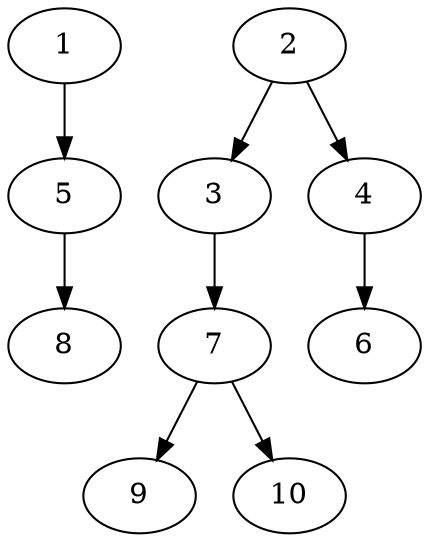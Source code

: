 // DAG automatically generated by daggen at Tue Aug  6 16:21:19 2019
// ./daggen --dot -n 10 --ccr 0.5 --fat 0.6 --regular 0.5 --density 0.5 --mindata 5242880 --maxdata 52428800 
digraph G {
  1 [size="76937216", alpha="0.04", expect_size="38468608"] 
  1 -> 5 [size ="38468608"]
  2 [size="96036864", alpha="0.14", expect_size="48018432"] 
  2 -> 3 [size ="48018432"]
  2 -> 4 [size ="48018432"]
  3 [size="12068864", alpha="0.08", expect_size="6034432"] 
  3 -> 7 [size ="6034432"]
  4 [size="98082816", alpha="0.00", expect_size="49041408"] 
  4 -> 6 [size ="49041408"]
  5 [size="57163776", alpha="0.15", expect_size="28581888"] 
  5 -> 8 [size ="28581888"]
  6 [size="39596032", alpha="0.01", expect_size="19798016"] 
  7 [size="69425152", alpha="0.00", expect_size="34712576"] 
  7 -> 9 [size ="34712576"]
  7 -> 10 [size ="34712576"]
  8 [size="76992512", alpha="0.06", expect_size="38496256"] 
  9 [size="40507392", alpha="0.10", expect_size="20253696"] 
  10 [size="81688576", alpha="0.01", expect_size="40844288"] 
}
